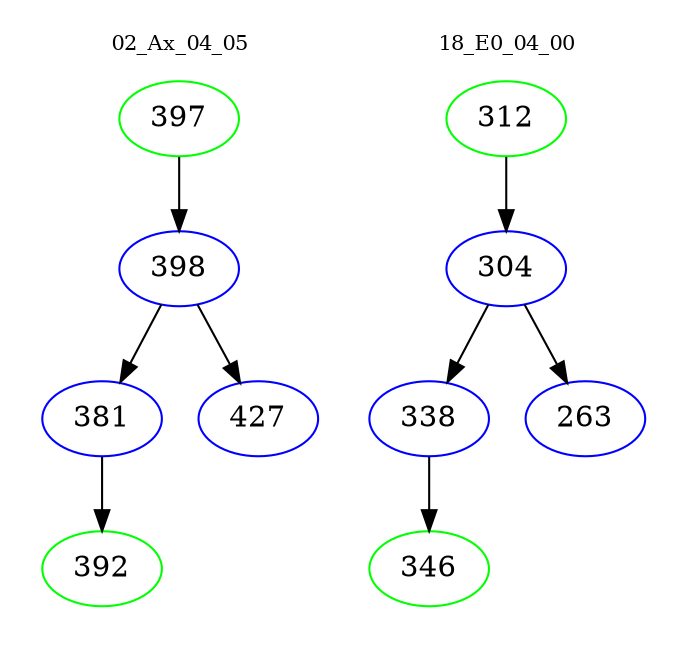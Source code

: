 digraph{
subgraph cluster_0 {
color = white
label = "02_Ax_04_05";
fontsize=10;
T0_397 [label="397", color="green"]
T0_397 -> T0_398 [color="black"]
T0_398 [label="398", color="blue"]
T0_398 -> T0_381 [color="black"]
T0_381 [label="381", color="blue"]
T0_381 -> T0_392 [color="black"]
T0_392 [label="392", color="green"]
T0_398 -> T0_427 [color="black"]
T0_427 [label="427", color="blue"]
}
subgraph cluster_1 {
color = white
label = "18_E0_04_00";
fontsize=10;
T1_312 [label="312", color="green"]
T1_312 -> T1_304 [color="black"]
T1_304 [label="304", color="blue"]
T1_304 -> T1_338 [color="black"]
T1_338 [label="338", color="blue"]
T1_338 -> T1_346 [color="black"]
T1_346 [label="346", color="green"]
T1_304 -> T1_263 [color="black"]
T1_263 [label="263", color="blue"]
}
}
